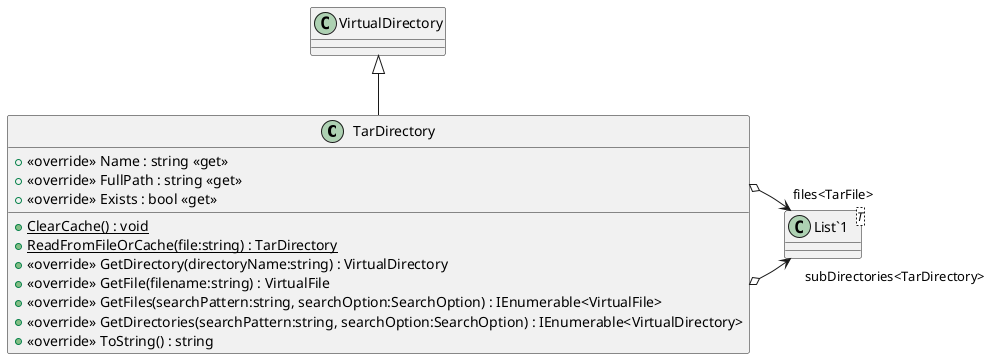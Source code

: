 @startuml
class TarDirectory {
    + <<override>> Name : string <<get>>
    + <<override>> FullPath : string <<get>>
    + <<override>> Exists : bool <<get>>
    + {static} ClearCache() : void
    + {static} ReadFromFileOrCache(file:string) : TarDirectory
    + <<override>> GetDirectory(directoryName:string) : VirtualDirectory
    + <<override>> GetFile(filename:string) : VirtualFile
    + <<override>> GetFiles(searchPattern:string, searchOption:SearchOption) : IEnumerable<VirtualFile>
    + <<override>> GetDirectories(searchPattern:string, searchOption:SearchOption) : IEnumerable<VirtualDirectory>
    + <<override>> ToString() : string
}
class "List`1"<T> {
}
VirtualDirectory <|-- TarDirectory
TarDirectory o-> "subDirectories<TarDirectory>" "List`1"
TarDirectory o-> "files<TarFile>" "List`1"
@enduml
